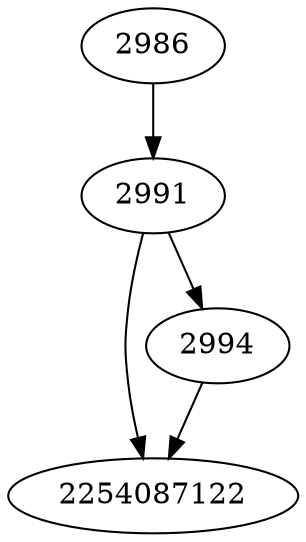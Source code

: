 strict digraph  {
2986;
2254087122;
2994;
2991;
2986 -> 2991;
2994 -> 2254087122;
2991 -> 2994;
2991 -> 2254087122;
}
